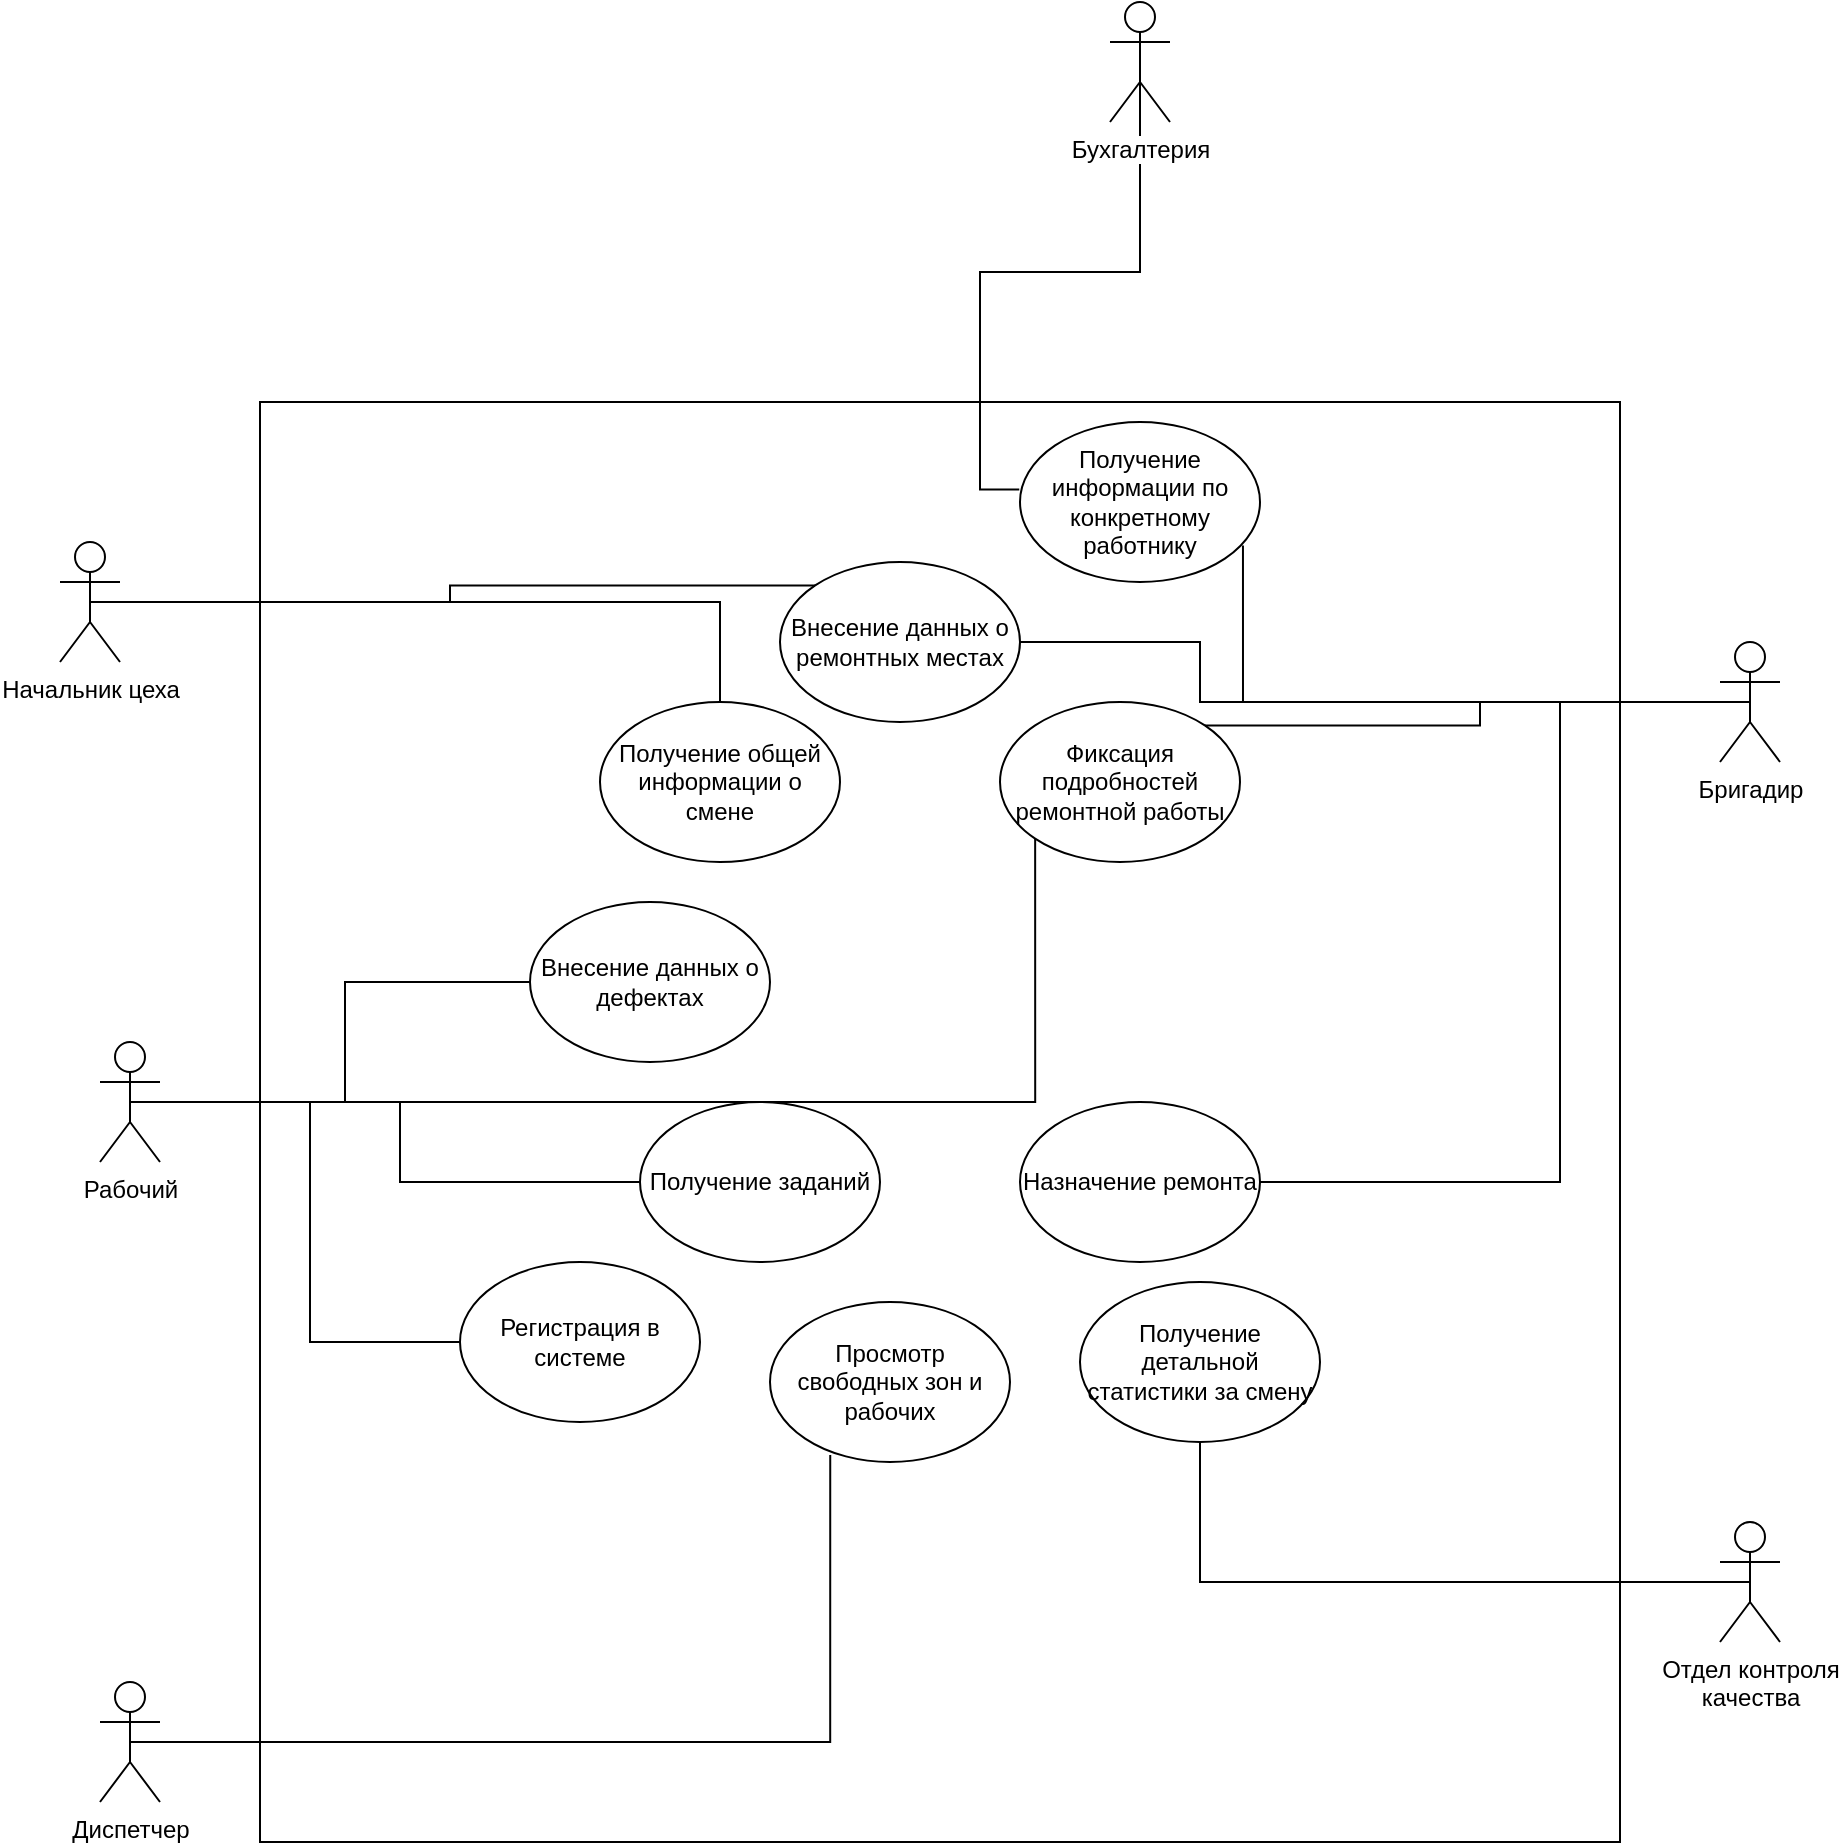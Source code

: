 <mxfile version="12.8.8" type="device"><diagram id="2DjtewQb3zZmDwchj6sY" name="Page-1"><mxGraphModel dx="1705" dy="1609" grid="1" gridSize="10" guides="1" tooltips="1" connect="1" arrows="1" fold="1" page="1" pageScale="1" pageWidth="827" pageHeight="1169" math="0" shadow="0"><root><mxCell id="0"/><mxCell id="1" parent="0"/><mxCell id="iuT6U3XO7pTnIa-DumAa-6" value="" style="rounded=0;whiteSpace=wrap;html=1;" vertex="1" parent="1"><mxGeometry x="40" y="80" width="680" height="720" as="geometry"/></mxCell><mxCell id="qeKmIfyhZplBctj4bAk--37" style="edgeStyle=orthogonalEdgeStyle;rounded=0;orthogonalLoop=1;jettySize=auto;html=1;exitX=0.5;exitY=0.5;exitDx=0;exitDy=0;exitPerimeter=0;entryX=0.251;entryY=0.957;entryDx=0;entryDy=0;entryPerimeter=0;endArrow=none;endFill=0;" parent="1" source="qeKmIfyhZplBctj4bAk--1" target="qeKmIfyhZplBctj4bAk--22" edge="1"><mxGeometry relative="1" as="geometry"/></mxCell><mxCell id="qeKmIfyhZplBctj4bAk--1" value="Диспетчер" style="shape=umlActor;verticalLabelPosition=bottom;labelBackgroundColor=#ffffff;verticalAlign=top;html=1;outlineConnect=0;" parent="1" vertex="1"><mxGeometry x="-40" y="720" width="30" height="60" as="geometry"/></mxCell><mxCell id="qeKmIfyhZplBctj4bAk--33" style="edgeStyle=orthogonalEdgeStyle;rounded=0;orthogonalLoop=1;jettySize=auto;html=1;exitX=0.5;exitY=0.5;exitDx=0;exitDy=0;exitPerimeter=0;entryX=1;entryY=0;entryDx=0;entryDy=0;endArrow=none;endFill=0;" parent="1" source="qeKmIfyhZplBctj4bAk--6" target="qeKmIfyhZplBctj4bAk--18" edge="1"><mxGeometry relative="1" as="geometry"/></mxCell><mxCell id="qeKmIfyhZplBctj4bAk--34" style="edgeStyle=orthogonalEdgeStyle;rounded=0;orthogonalLoop=1;jettySize=auto;html=1;exitX=0.5;exitY=0.5;exitDx=0;exitDy=0;exitPerimeter=0;entryX=1;entryY=0.5;entryDx=0;entryDy=0;endArrow=none;endFill=0;" parent="1" source="qeKmIfyhZplBctj4bAk--6" target="qeKmIfyhZplBctj4bAk--16" edge="1"><mxGeometry relative="1" as="geometry"><Array as="points"><mxPoint x="510" y="230"/><mxPoint x="510" y="200"/></Array></mxGeometry></mxCell><mxCell id="qeKmIfyhZplBctj4bAk--35" style="edgeStyle=orthogonalEdgeStyle;rounded=0;orthogonalLoop=1;jettySize=auto;html=1;exitX=0.5;exitY=0.5;exitDx=0;exitDy=0;exitPerimeter=0;endArrow=none;endFill=0;" parent="1" source="qeKmIfyhZplBctj4bAk--6" target="qeKmIfyhZplBctj4bAk--19" edge="1"><mxGeometry relative="1" as="geometry"><Array as="points"><mxPoint x="690" y="230"/><mxPoint x="690" y="470"/></Array></mxGeometry></mxCell><mxCell id="qeKmIfyhZplBctj4bAk--39" style="edgeStyle=orthogonalEdgeStyle;rounded=0;orthogonalLoop=1;jettySize=auto;html=1;exitX=0.5;exitY=0.5;exitDx=0;exitDy=0;exitPerimeter=0;entryX=0.929;entryY=0.772;entryDx=0;entryDy=0;entryPerimeter=0;endArrow=none;endFill=0;" parent="1" source="qeKmIfyhZplBctj4bAk--6" target="qeKmIfyhZplBctj4bAk--25" edge="1"><mxGeometry relative="1" as="geometry"><Array as="points"><mxPoint x="532" y="230"/></Array></mxGeometry></mxCell><object label="Бригадир" id="qeKmIfyhZplBctj4bAk--6"><mxCell style="shape=umlActor;verticalLabelPosition=bottom;labelBackgroundColor=#ffffff;verticalAlign=top;html=1;outlineConnect=0;" parent="1" vertex="1"><mxGeometry x="770" y="200" width="30" height="60" as="geometry"/></mxCell></object><mxCell id="qeKmIfyhZplBctj4bAk--26" style="edgeStyle=orthogonalEdgeStyle;rounded=0;orthogonalLoop=1;jettySize=auto;html=1;exitX=0.5;exitY=0.5;exitDx=0;exitDy=0;exitPerimeter=0;entryX=0;entryY=0.5;entryDx=0;entryDy=0;endArrow=none;endFill=0;" parent="1" source="qeKmIfyhZplBctj4bAk--9" target="qeKmIfyhZplBctj4bAk--20" edge="1"><mxGeometry relative="1" as="geometry"/></mxCell><mxCell id="qeKmIfyhZplBctj4bAk--28" style="edgeStyle=orthogonalEdgeStyle;rounded=0;orthogonalLoop=1;jettySize=auto;html=1;exitX=0.5;exitY=0.5;exitDx=0;exitDy=0;exitPerimeter=0;entryX=0;entryY=0.5;entryDx=0;entryDy=0;endArrow=none;endFill=0;" parent="1" source="qeKmIfyhZplBctj4bAk--9" target="qeKmIfyhZplBctj4bAk--17" edge="1"><mxGeometry relative="1" as="geometry"/></mxCell><mxCell id="qeKmIfyhZplBctj4bAk--31" style="edgeStyle=orthogonalEdgeStyle;rounded=0;orthogonalLoop=1;jettySize=auto;html=1;exitX=0.5;exitY=0.5;exitDx=0;exitDy=0;exitPerimeter=0;entryX=0;entryY=0.5;entryDx=0;entryDy=0;endArrow=none;endFill=0;" parent="1" source="qeKmIfyhZplBctj4bAk--9" target="qeKmIfyhZplBctj4bAk--21" edge="1"><mxGeometry relative="1" as="geometry"/></mxCell><mxCell id="qeKmIfyhZplBctj4bAk--32" style="edgeStyle=orthogonalEdgeStyle;rounded=0;orthogonalLoop=1;jettySize=auto;html=1;exitX=0.5;exitY=0.5;exitDx=0;exitDy=0;exitPerimeter=0;entryX=0;entryY=1;entryDx=0;entryDy=0;endArrow=none;endFill=0;" parent="1" source="qeKmIfyhZplBctj4bAk--9" target="qeKmIfyhZplBctj4bAk--18" edge="1"><mxGeometry relative="1" as="geometry"/></mxCell><mxCell id="qeKmIfyhZplBctj4bAk--9" value="Рабочий" style="shape=umlActor;verticalLabelPosition=bottom;labelBackgroundColor=#ffffff;verticalAlign=top;html=1;" parent="1" vertex="1"><mxGeometry x="-40" y="400" width="30" height="60" as="geometry"/></mxCell><mxCell id="qeKmIfyhZplBctj4bAk--40" style="edgeStyle=orthogonalEdgeStyle;rounded=0;orthogonalLoop=1;jettySize=auto;html=1;exitX=0.5;exitY=0.5;exitDx=0;exitDy=0;exitPerimeter=0;entryX=0.5;entryY=1;entryDx=0;entryDy=0;endArrow=none;endFill=0;" parent="1" source="qeKmIfyhZplBctj4bAk--13" target="qeKmIfyhZplBctj4bAk--23" edge="1"><mxGeometry relative="1" as="geometry"/></mxCell><mxCell id="qeKmIfyhZplBctj4bAk--13" value="Отдел контроля&lt;br&gt;качества" style="shape=umlActor;verticalLabelPosition=bottom;labelBackgroundColor=#ffffff;verticalAlign=top;html=1;" parent="1" vertex="1"><mxGeometry x="770" y="640" width="30" height="60" as="geometry"/></mxCell><mxCell id="qeKmIfyhZplBctj4bAk--27" style="edgeStyle=orthogonalEdgeStyle;rounded=0;orthogonalLoop=1;jettySize=auto;html=1;exitX=0.5;exitY=0.5;exitDx=0;exitDy=0;exitPerimeter=0;entryX=0;entryY=0;entryDx=0;entryDy=0;endArrow=none;endFill=0;" parent="1" source="qeKmIfyhZplBctj4bAk--14" target="qeKmIfyhZplBctj4bAk--16" edge="1"><mxGeometry relative="1" as="geometry"/></mxCell><mxCell id="qeKmIfyhZplBctj4bAk--29" style="edgeStyle=orthogonalEdgeStyle;rounded=0;orthogonalLoop=1;jettySize=auto;html=1;exitX=0.5;exitY=0.5;exitDx=0;exitDy=0;exitPerimeter=0;entryX=0.5;entryY=0;entryDx=0;entryDy=0;endArrow=none;endFill=0;" parent="1" source="qeKmIfyhZplBctj4bAk--14" target="qeKmIfyhZplBctj4bAk--24" edge="1"><mxGeometry relative="1" as="geometry"><mxPoint x="220" y="220" as="targetPoint"/></mxGeometry></mxCell><mxCell id="qeKmIfyhZplBctj4bAk--14" value="Начальник цеха" style="shape=umlActor;verticalLabelPosition=bottom;labelBackgroundColor=#ffffff;verticalAlign=top;html=1;" parent="1" vertex="1"><mxGeometry x="-60" y="150" width="30" height="60" as="geometry"/></mxCell><mxCell id="qeKmIfyhZplBctj4bAk--41" style="edgeStyle=orthogonalEdgeStyle;rounded=0;orthogonalLoop=1;jettySize=auto;html=1;exitX=0.5;exitY=0.5;exitDx=0;exitDy=0;exitPerimeter=0;entryX=-0.003;entryY=0.422;entryDx=0;entryDy=0;entryPerimeter=0;endArrow=none;endFill=0;" parent="1" source="qeKmIfyhZplBctj4bAk--15" target="qeKmIfyhZplBctj4bAk--25" edge="1"><mxGeometry relative="1" as="geometry"/></mxCell><mxCell id="qeKmIfyhZplBctj4bAk--15" value="Бухгалтерия" style="shape=umlActor;verticalLabelPosition=bottom;labelBackgroundColor=#ffffff;verticalAlign=top;html=1;" parent="1" vertex="1"><mxGeometry x="465" y="-120" width="30" height="60" as="geometry"/></mxCell><mxCell id="qeKmIfyhZplBctj4bAk--16" value="Внесение данных о ремонтных местах" style="ellipse;whiteSpace=wrap;html=1;" parent="1" vertex="1"><mxGeometry x="300" y="160" width="120" height="80" as="geometry"/></mxCell><mxCell id="qeKmIfyhZplBctj4bAk--17" value="Внесение данных о дефектах" style="ellipse;whiteSpace=wrap;html=1;" parent="1" vertex="1"><mxGeometry x="175" y="330" width="120" height="80" as="geometry"/></mxCell><mxCell id="qeKmIfyhZplBctj4bAk--18" value="Фиксация подробностей ремонтной работы" style="ellipse;whiteSpace=wrap;html=1;" parent="1" vertex="1"><mxGeometry x="410" y="230" width="120" height="80" as="geometry"/></mxCell><mxCell id="qeKmIfyhZplBctj4bAk--19" value="Назначение ремонта" style="ellipse;whiteSpace=wrap;html=1;" parent="1" vertex="1"><mxGeometry x="420" y="430" width="120" height="80" as="geometry"/></mxCell><mxCell id="qeKmIfyhZplBctj4bAk--20" value="Регистрация в системе" style="ellipse;whiteSpace=wrap;html=1;" parent="1" vertex="1"><mxGeometry x="140" y="510" width="120" height="80" as="geometry"/></mxCell><mxCell id="qeKmIfyhZplBctj4bAk--21" value="Получение заданий" style="ellipse;whiteSpace=wrap;html=1;" parent="1" vertex="1"><mxGeometry x="230" y="430" width="120" height="80" as="geometry"/></mxCell><mxCell id="qeKmIfyhZplBctj4bAk--22" value="Просмотр свободных зон и рабочих" style="ellipse;whiteSpace=wrap;html=1;" parent="1" vertex="1"><mxGeometry x="295" y="530" width="120" height="80" as="geometry"/></mxCell><mxCell id="qeKmIfyhZplBctj4bAk--23" value="Получение детальной статистики за смену" style="ellipse;whiteSpace=wrap;html=1;" parent="1" vertex="1"><mxGeometry x="450" y="520" width="120" height="80" as="geometry"/></mxCell><mxCell id="qeKmIfyhZplBctj4bAk--24" value="Получение общей информации о смене" style="ellipse;whiteSpace=wrap;html=1;" parent="1" vertex="1"><mxGeometry x="210" y="230" width="120" height="80" as="geometry"/></mxCell><mxCell id="qeKmIfyhZplBctj4bAk--25" value="Получение информации по конкретному работнику" style="ellipse;whiteSpace=wrap;html=1;" parent="1" vertex="1"><mxGeometry x="420" y="90" width="120" height="80" as="geometry"/></mxCell></root></mxGraphModel></diagram></mxfile>